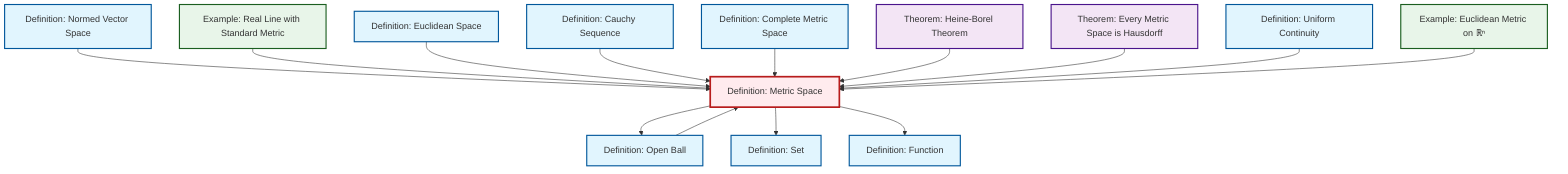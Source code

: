 graph TD
    classDef definition fill:#e1f5fe,stroke:#01579b,stroke-width:2px
    classDef theorem fill:#f3e5f5,stroke:#4a148c,stroke-width:2px
    classDef axiom fill:#fff3e0,stroke:#e65100,stroke-width:2px
    classDef example fill:#e8f5e9,stroke:#1b5e20,stroke-width:2px
    classDef current fill:#ffebee,stroke:#b71c1c,stroke-width:3px
    thm-metric-hausdorff["Theorem: Every Metric Space is Hausdorff"]:::theorem
    ex-euclidean-metric["Example: Euclidean Metric on ℝⁿ"]:::example
    def-metric-space["Definition: Metric Space"]:::definition
    def-open-ball["Definition: Open Ball"]:::definition
    def-function["Definition: Function"]:::definition
    def-complete-metric-space["Definition: Complete Metric Space"]:::definition
    def-set["Definition: Set"]:::definition
    def-uniform-continuity["Definition: Uniform Continuity"]:::definition
    ex-real-line-metric["Example: Real Line with Standard Metric"]:::example
    thm-heine-borel["Theorem: Heine-Borel Theorem"]:::theorem
    def-cauchy-sequence["Definition: Cauchy Sequence"]:::definition
    def-euclidean-space["Definition: Euclidean Space"]:::definition
    def-normed-vector-space["Definition: Normed Vector Space"]:::definition
    def-metric-space --> def-open-ball
    def-normed-vector-space --> def-metric-space
    ex-real-line-metric --> def-metric-space
    def-euclidean-space --> def-metric-space
    def-metric-space --> def-set
    def-cauchy-sequence --> def-metric-space
    def-complete-metric-space --> def-metric-space
    def-open-ball --> def-metric-space
    thm-heine-borel --> def-metric-space
    thm-metric-hausdorff --> def-metric-space
    def-uniform-continuity --> def-metric-space
    def-metric-space --> def-function
    ex-euclidean-metric --> def-metric-space
    class def-metric-space current